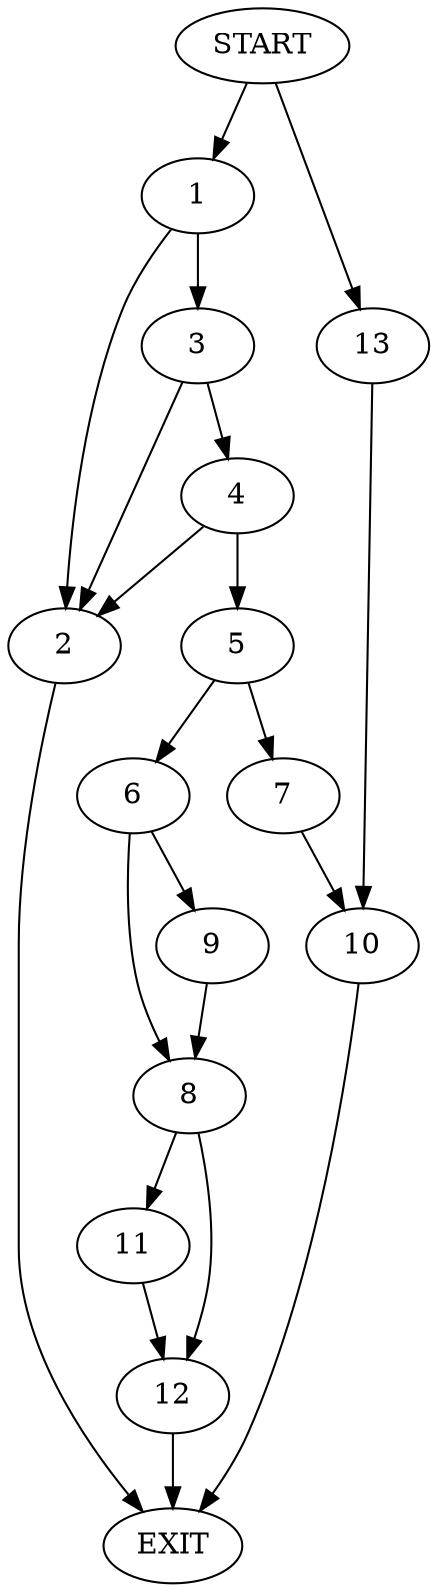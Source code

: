 digraph {
0 [label="START"]
14 [label="EXIT"]
0 -> 1
1 -> 2
1 -> 3
3 -> 2
3 -> 4
2 -> 14
4 -> 2
4 -> 5
5 -> 6
5 -> 7
6 -> 8
6 -> 9
7 -> 10
8 -> 11
8 -> 12
9 -> 8
11 -> 12
12 -> 14
10 -> 14
0 -> 13
13 -> 10
}
